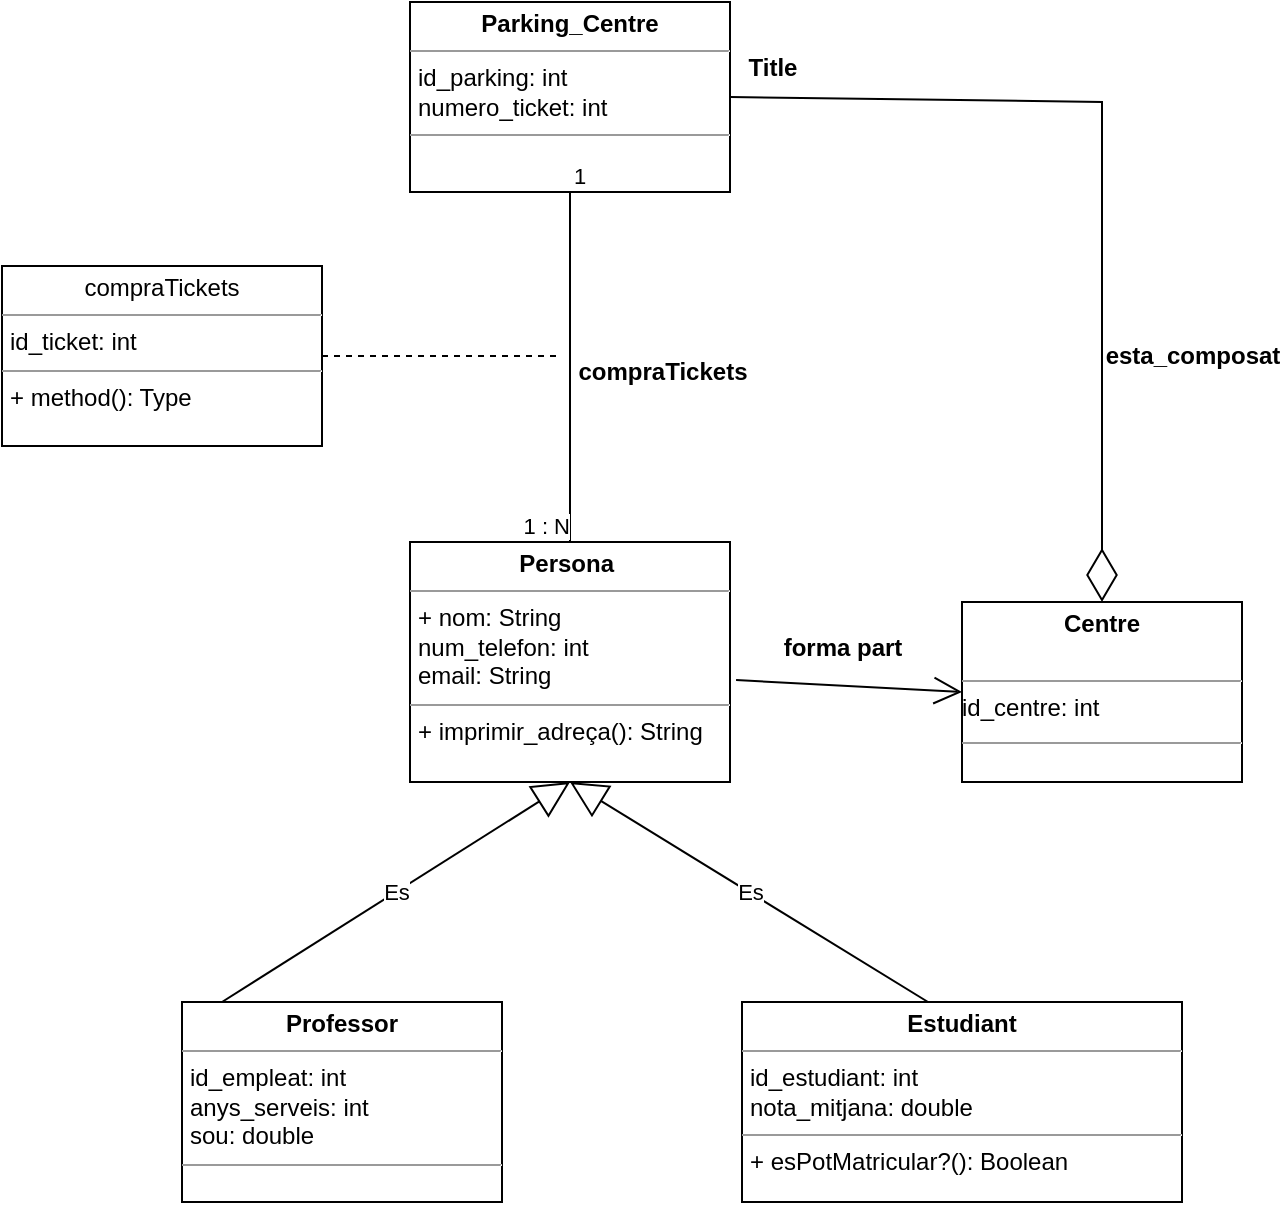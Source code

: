 <mxfile version="21.1.8" type="device">
  <diagram name="Página-1" id="55q-F3UpraGUBUrzHVrv">
    <mxGraphModel dx="1434" dy="796" grid="1" gridSize="10" guides="1" tooltips="1" connect="1" arrows="1" fold="1" page="1" pageScale="1" pageWidth="827" pageHeight="1169" math="0" shadow="0">
      <root>
        <mxCell id="0" />
        <mxCell id="1" parent="0" />
        <mxCell id="_vyH2A5g570IBIjJlSyy-1" value="&lt;p style=&quot;margin:0px;margin-top:4px;text-align:center;&quot;&gt;&lt;b&gt;Persona&lt;span style=&quot;white-space: pre;&quot;&gt;	&lt;/span&gt;&lt;/b&gt;&lt;/p&gt;&lt;hr size=&quot;1&quot;&gt;&lt;p style=&quot;margin:0px;margin-left:4px;&quot;&gt;+ nom: String&lt;/p&gt;&lt;p style=&quot;margin:0px;margin-left:4px;&quot;&gt;num_telefon: int&lt;/p&gt;&lt;p style=&quot;margin:0px;margin-left:4px;&quot;&gt;email: String&lt;/p&gt;&lt;hr size=&quot;1&quot;&gt;&lt;p style=&quot;margin:0px;margin-left:4px;&quot;&gt;+ imprimir_adreça(): String&lt;/p&gt;" style="verticalAlign=top;align=left;overflow=fill;fontSize=12;fontFamily=Helvetica;html=1;whiteSpace=wrap;" vertex="1" parent="1">
          <mxGeometry x="314" y="420" width="160" height="120" as="geometry" />
        </mxCell>
        <mxCell id="_vyH2A5g570IBIjJlSyy-2" value="&lt;p style=&quot;margin:0px;margin-top:4px;text-align:center;&quot;&gt;&lt;b&gt;Estudiant&lt;/b&gt;&lt;/p&gt;&lt;hr size=&quot;1&quot;&gt;&lt;p style=&quot;margin:0px;margin-left:4px;&quot;&gt;id_estudiant: int&lt;/p&gt;&lt;p style=&quot;margin:0px;margin-left:4px;&quot;&gt;nota_mitjana: double&lt;/p&gt;&lt;hr size=&quot;1&quot;&gt;&lt;p style=&quot;margin:0px;margin-left:4px;&quot;&gt;+ esPotMatricular?(): Boolean&lt;/p&gt;" style="verticalAlign=top;align=left;overflow=fill;fontSize=12;fontFamily=Helvetica;html=1;whiteSpace=wrap;" vertex="1" parent="1">
          <mxGeometry x="480" y="650" width="220" height="100" as="geometry" />
        </mxCell>
        <mxCell id="_vyH2A5g570IBIjJlSyy-4" value="&lt;p style=&quot;margin:0px;margin-top:4px;text-align:center;&quot;&gt;&lt;b&gt;Professor&lt;/b&gt;&lt;/p&gt;&lt;hr size=&quot;1&quot;&gt;&lt;p style=&quot;margin:0px;margin-left:4px;&quot;&gt;id_empleat: int&lt;/p&gt;&lt;p style=&quot;margin:0px;margin-left:4px;&quot;&gt;anys_serveis: int&lt;/p&gt;&lt;p style=&quot;margin:0px;margin-left:4px;&quot;&gt;sou: double&lt;/p&gt;&lt;hr size=&quot;1&quot;&gt;&lt;p style=&quot;margin:0px;margin-left:4px;&quot;&gt;&lt;br&gt;&lt;/p&gt;" style="verticalAlign=top;align=left;overflow=fill;fontSize=12;fontFamily=Helvetica;html=1;whiteSpace=wrap;" vertex="1" parent="1">
          <mxGeometry x="200" y="650" width="160" height="100" as="geometry" />
        </mxCell>
        <mxCell id="_vyH2A5g570IBIjJlSyy-5" value="&lt;p style=&quot;margin:0px;margin-top:4px;text-align:center;&quot;&gt;&lt;b&gt;Centre&lt;/b&gt;&lt;/p&gt;&lt;br&gt;&lt;hr size=&quot;1&quot;&gt;&lt;div style=&quot;height:2px;&quot;&gt;id_centre: int&lt;/div&gt;&lt;div style=&quot;height:2px;&quot;&gt;&lt;br&gt;&lt;/div&gt;&lt;div style=&quot;height:2px;&quot;&gt;&lt;br&gt;&lt;/div&gt;&lt;div style=&quot;height:2px;&quot;&gt;&lt;br&gt;&lt;/div&gt;&lt;div style=&quot;height:2px;&quot;&gt;&lt;br&gt;&lt;/div&gt;&lt;div style=&quot;height:2px;&quot;&gt;&lt;br&gt;&lt;/div&gt;&lt;div style=&quot;height:2px;&quot;&gt;&lt;br&gt;&lt;/div&gt;&lt;div style=&quot;height:2px;&quot;&gt;&lt;br&gt;&lt;/div&gt;&lt;div style=&quot;height:2px;&quot;&gt;&lt;br&gt;&lt;/div&gt;&lt;hr size=&quot;1&quot;&gt;&lt;div style=&quot;height:2px;&quot;&gt;&lt;br&gt;&lt;/div&gt;" style="verticalAlign=top;align=left;overflow=fill;fontSize=12;fontFamily=Helvetica;html=1;whiteSpace=wrap;" vertex="1" parent="1">
          <mxGeometry x="590" y="450" width="140" height="90" as="geometry" />
        </mxCell>
        <mxCell id="_vyH2A5g570IBIjJlSyy-8" value="" style="endArrow=open;endFill=1;endSize=12;html=1;rounded=0;exitX=1.019;exitY=0.575;exitDx=0;exitDy=0;entryX=0;entryY=0.5;entryDx=0;entryDy=0;exitPerimeter=0;" edge="1" parent="1" source="_vyH2A5g570IBIjJlSyy-1" target="_vyH2A5g570IBIjJlSyy-5">
          <mxGeometry width="160" relative="1" as="geometry">
            <mxPoint x="490" y="410" as="sourcePoint" />
            <mxPoint x="650" y="410" as="targetPoint" />
          </mxGeometry>
        </mxCell>
        <mxCell id="_vyH2A5g570IBIjJlSyy-11" value="Es" style="endArrow=block;endSize=16;endFill=0;html=1;rounded=0;entryX=0.5;entryY=1;entryDx=0;entryDy=0;" edge="1" parent="1" target="_vyH2A5g570IBIjJlSyy-1">
          <mxGeometry width="160" relative="1" as="geometry">
            <mxPoint x="220" y="650" as="sourcePoint" />
            <mxPoint x="380" y="650" as="targetPoint" />
          </mxGeometry>
        </mxCell>
        <mxCell id="_vyH2A5g570IBIjJlSyy-12" value="Es" style="endArrow=block;endSize=16;endFill=0;html=1;rounded=0;entryX=0.5;entryY=1;entryDx=0;entryDy=0;" edge="1" parent="1" target="_vyH2A5g570IBIjJlSyy-1">
          <mxGeometry width="160" relative="1" as="geometry">
            <mxPoint x="573" y="650" as="sourcePoint" />
            <mxPoint x="747" y="540" as="targetPoint" />
          </mxGeometry>
        </mxCell>
        <mxCell id="_vyH2A5g570IBIjJlSyy-14" value="forma part" style="text;align=center;fontStyle=1;verticalAlign=middle;spacingLeft=3;spacingRight=3;strokeColor=none;rotatable=0;points=[[0,0.5],[1,0.5]];portConstraint=eastwest;html=1;" vertex="1" parent="1">
          <mxGeometry x="490" y="460" width="80" height="26" as="geometry" />
        </mxCell>
        <mxCell id="_vyH2A5g570IBIjJlSyy-16" value="&lt;p style=&quot;margin:0px;margin-top:4px;text-align:center;&quot;&gt;&lt;b&gt;Parking_Centre&lt;/b&gt;&lt;/p&gt;&lt;hr size=&quot;1&quot;&gt;&lt;p style=&quot;margin:0px;margin-left:4px;&quot;&gt;id_parking: int&lt;/p&gt;&lt;p style=&quot;margin:0px;margin-left:4px;&quot;&gt;numero_ticket: int&lt;/p&gt;&lt;hr size=&quot;1&quot;&gt;&lt;p style=&quot;margin:0px;margin-left:4px;&quot;&gt;&lt;br&gt;&lt;/p&gt;" style="verticalAlign=top;align=left;overflow=fill;fontSize=12;fontFamily=Helvetica;html=1;whiteSpace=wrap;" vertex="1" parent="1">
          <mxGeometry x="314" y="150" width="160" height="95" as="geometry" />
        </mxCell>
        <mxCell id="_vyH2A5g570IBIjJlSyy-19" value="" style="endArrow=none;html=1;edgeStyle=orthogonalEdgeStyle;rounded=0;entryX=0.5;entryY=0;entryDx=0;entryDy=0;exitX=0.5;exitY=1;exitDx=0;exitDy=0;" edge="1" parent="1" source="_vyH2A5g570IBIjJlSyy-16" target="_vyH2A5g570IBIjJlSyy-1">
          <mxGeometry relative="1" as="geometry">
            <mxPoint x="394" y="250" as="sourcePoint" />
            <mxPoint x="268" y="530" as="targetPoint" />
          </mxGeometry>
        </mxCell>
        <mxCell id="_vyH2A5g570IBIjJlSyy-20" value="1" style="edgeLabel;resizable=0;html=1;align=left;verticalAlign=bottom;" connectable="0" vertex="1" parent="_vyH2A5g570IBIjJlSyy-19">
          <mxGeometry x="-1" relative="1" as="geometry" />
        </mxCell>
        <mxCell id="_vyH2A5g570IBIjJlSyy-21" value="1 : N" style="edgeLabel;resizable=0;html=1;align=right;verticalAlign=bottom;" connectable="0" vertex="1" parent="_vyH2A5g570IBIjJlSyy-19">
          <mxGeometry x="1" relative="1" as="geometry" />
        </mxCell>
        <mxCell id="_vyH2A5g570IBIjJlSyy-22" value="compraTickets" style="text;align=center;fontStyle=1;verticalAlign=middle;spacingLeft=3;spacingRight=3;strokeColor=none;rotatable=0;points=[[0,0.5],[1,0.5]];portConstraint=eastwest;html=1;" vertex="1" parent="1">
          <mxGeometry x="440" y="330" height="10" as="geometry" />
        </mxCell>
        <mxCell id="_vyH2A5g570IBIjJlSyy-35" value="esta_composat" style="text;align=center;fontStyle=1;verticalAlign=middle;spacingLeft=3;spacingRight=3;strokeColor=none;rotatable=0;points=[[0,0.5],[1,0.5]];portConstraint=eastwest;html=1;" vertex="1" parent="1">
          <mxGeometry x="690" y="314" width="30" height="26" as="geometry" />
        </mxCell>
        <mxCell id="_vyH2A5g570IBIjJlSyy-36" value="" style="endArrow=diamondThin;endFill=0;endSize=24;html=1;rounded=0;exitX=1;exitY=0.5;exitDx=0;exitDy=0;entryX=0.5;entryY=0;entryDx=0;entryDy=0;" edge="1" parent="1" source="_vyH2A5g570IBIjJlSyy-16" target="_vyH2A5g570IBIjJlSyy-5">
          <mxGeometry width="160" relative="1" as="geometry">
            <mxPoint x="474" y="197" as="sourcePoint" />
            <mxPoint x="610" y="420" as="targetPoint" />
            <Array as="points">
              <mxPoint x="660" y="200" />
            </Array>
          </mxGeometry>
        </mxCell>
        <mxCell id="_vyH2A5g570IBIjJlSyy-37" value="Title" style="text;align=center;fontStyle=1;verticalAlign=middle;spacingLeft=3;spacingRight=3;strokeColor=none;rotatable=0;points=[[0,0.5],[1,0.5]];portConstraint=eastwest;html=1;" vertex="1" parent="1">
          <mxGeometry x="480" y="170" width="30" height="26" as="geometry" />
        </mxCell>
        <mxCell id="_vyH2A5g570IBIjJlSyy-38" value="&lt;p style=&quot;margin:0px;margin-top:4px;text-align:center;&quot;&gt;compraTickets&lt;br&gt;&lt;/p&gt;&lt;hr size=&quot;1&quot;&gt;&lt;p style=&quot;margin:0px;margin-left:4px;&quot;&gt;id_ticket: int&lt;/p&gt;&lt;hr size=&quot;1&quot;&gt;&lt;p style=&quot;margin:0px;margin-left:4px;&quot;&gt;+ method(): Type&lt;/p&gt;" style="verticalAlign=top;align=left;overflow=fill;fontSize=12;fontFamily=Helvetica;html=1;whiteSpace=wrap;" vertex="1" parent="1">
          <mxGeometry x="110" y="282" width="160" height="90" as="geometry" />
        </mxCell>
        <mxCell id="_vyH2A5g570IBIjJlSyy-43" value="" style="line;strokeWidth=1;fillColor=none;align=left;verticalAlign=middle;spacingTop=-1;spacingLeft=3;spacingRight=3;rotatable=0;labelPosition=right;points=[];portConstraint=eastwest;strokeColor=inherit;dashed=1;" vertex="1" parent="1">
          <mxGeometry x="270" y="323" width="120" height="8" as="geometry" />
        </mxCell>
      </root>
    </mxGraphModel>
  </diagram>
</mxfile>
